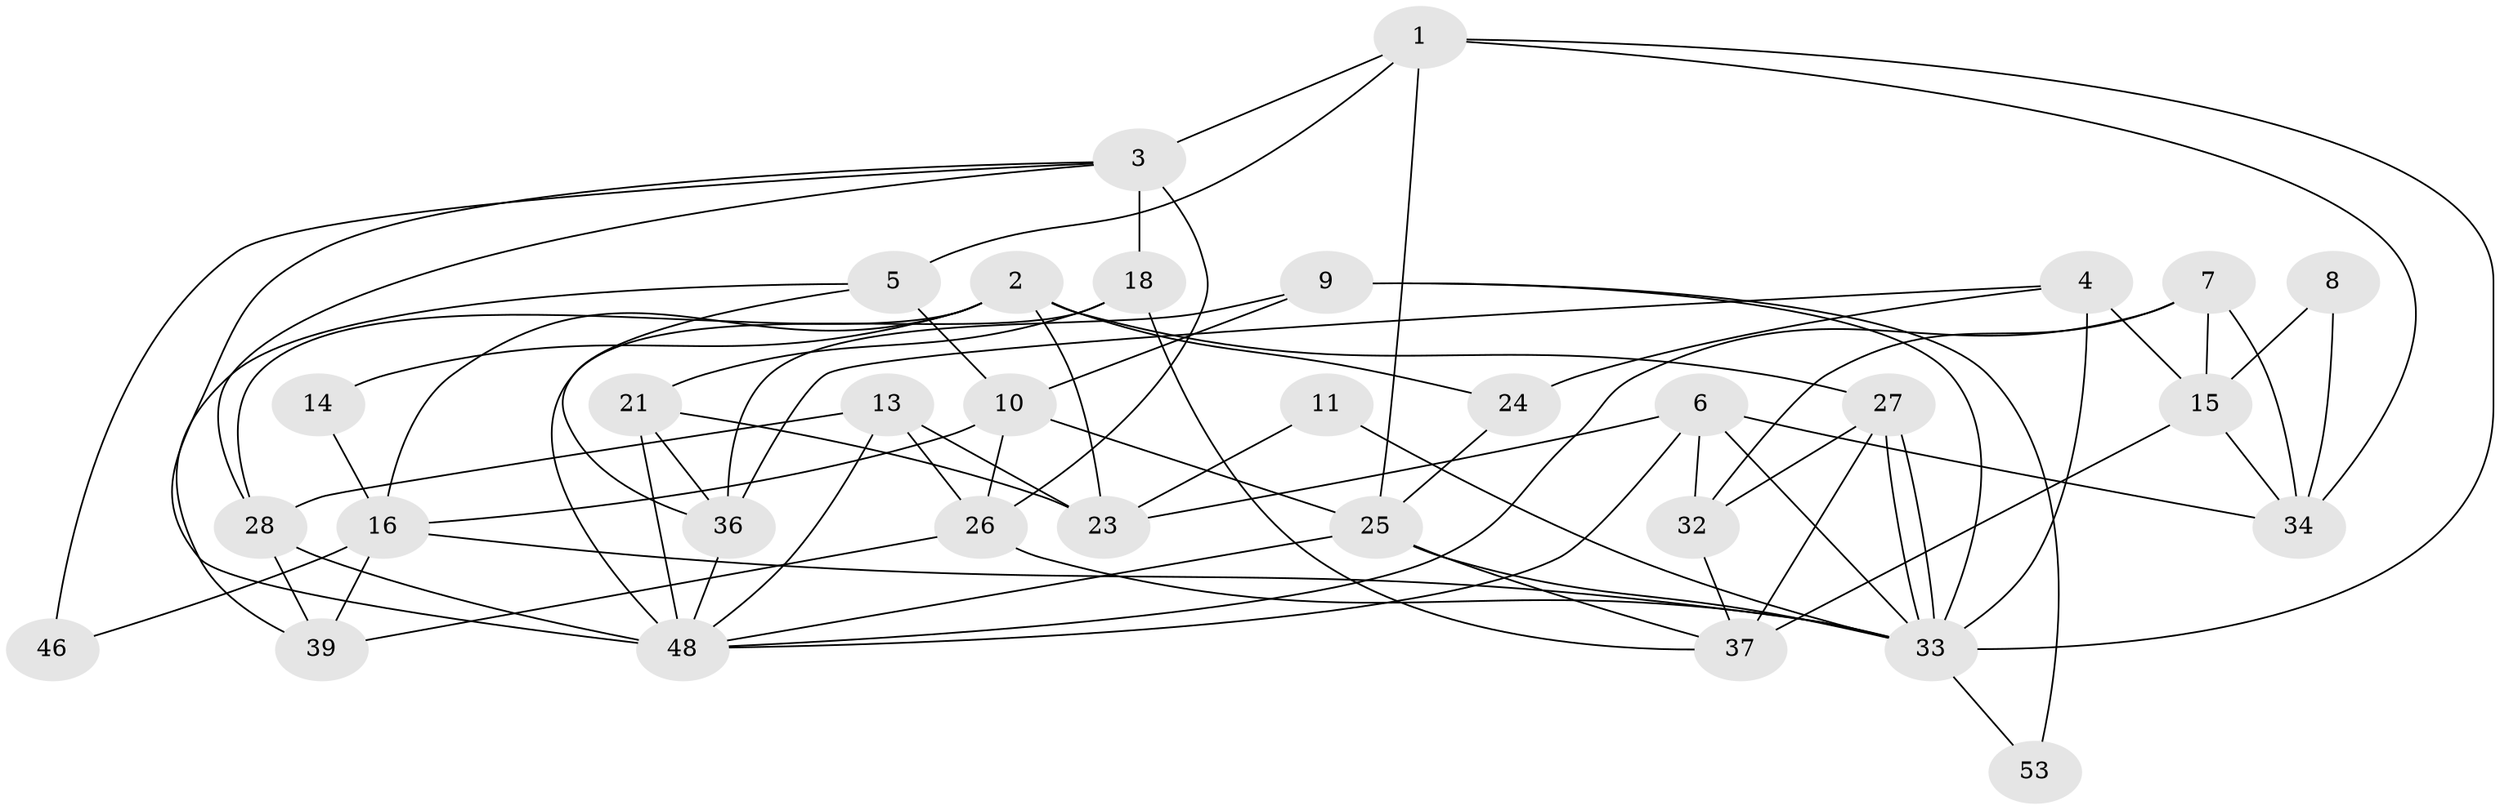 // Generated by graph-tools (version 1.1) at 2025/24/03/03/25 07:24:04]
// undirected, 32 vertices, 74 edges
graph export_dot {
graph [start="1"]
  node [color=gray90,style=filled];
  1;
  2 [super="+44"];
  3 [super="+17"];
  4 [super="+12"];
  5 [super="+49"];
  6 [super="+29"];
  7;
  8;
  9 [super="+19"];
  10 [super="+20"];
  11;
  13 [super="+30"];
  14;
  15 [super="+31"];
  16 [super="+22"];
  18 [super="+45"];
  21 [super="+43"];
  23 [super="+41"];
  24 [super="+38"];
  25 [super="+52"];
  26 [super="+51"];
  27 [super="+50"];
  28 [super="+40"];
  32;
  33 [super="+35"];
  34 [super="+47"];
  36;
  37 [super="+42"];
  39;
  46;
  48 [super="+54"];
  53;
  1 -- 33;
  1 -- 34;
  1 -- 3;
  1 -- 25;
  1 -- 5;
  2 -- 14;
  2 -- 16;
  2 -- 28;
  2 -- 27;
  2 -- 24;
  2 -- 23 [weight=2];
  3 -- 26 [weight=2];
  3 -- 46;
  3 -- 48;
  3 -- 18;
  3 -- 28;
  4 -- 33 [weight=2];
  4 -- 24;
  4 -- 36;
  4 -- 15 [weight=2];
  5 -- 36;
  5 -- 10 [weight=2];
  5 -- 39;
  6 -- 32;
  6 -- 23;
  6 -- 48;
  6 -- 33;
  6 -- 34;
  7 -- 15;
  7 -- 32;
  7 -- 34;
  7 -- 48;
  8 -- 34;
  8 -- 15;
  9 -- 36;
  9 -- 10;
  9 -- 53;
  9 -- 33;
  10 -- 26;
  10 -- 16;
  10 -- 25;
  11 -- 23;
  11 -- 33;
  13 -- 48;
  13 -- 28;
  13 -- 26;
  13 -- 23;
  14 -- 16;
  15 -- 34 [weight=2];
  15 -- 37 [weight=2];
  16 -- 33;
  16 -- 39;
  16 -- 46;
  18 -- 48;
  18 -- 37;
  18 -- 21;
  21 -- 23;
  21 -- 36;
  21 -- 48;
  24 -- 25;
  25 -- 48;
  25 -- 33;
  25 -- 37;
  26 -- 39;
  26 -- 33;
  27 -- 37;
  27 -- 33 [weight=2];
  27 -- 33;
  27 -- 32;
  28 -- 48 [weight=2];
  28 -- 39;
  32 -- 37;
  33 -- 53;
  36 -- 48;
}
